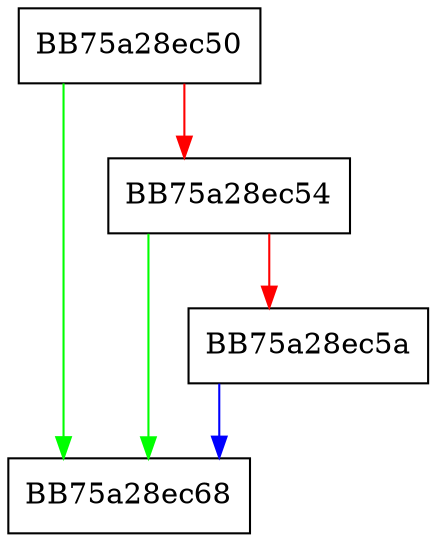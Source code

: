 digraph sqlite3ReleaseTempReg {
  node [shape="box"];
  graph [splines=ortho];
  BB75a28ec50 -> BB75a28ec68 [color="green"];
  BB75a28ec50 -> BB75a28ec54 [color="red"];
  BB75a28ec54 -> BB75a28ec68 [color="green"];
  BB75a28ec54 -> BB75a28ec5a [color="red"];
  BB75a28ec5a -> BB75a28ec68 [color="blue"];
}